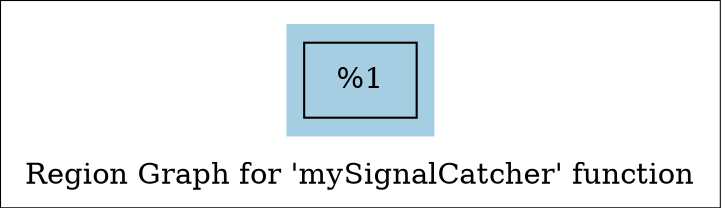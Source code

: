 digraph "Region Graph for 'mySignalCatcher' function" {
	label="Region Graph for 'mySignalCatcher' function";

	Node0x115cdb0 [shape=record,label="{%1}"];
	colorscheme = "paired12"
        subgraph cluster_0x147f4d0 {
          label = "";
          style = filled;
          color = 1
          Node0x115cdb0;
        }
}
